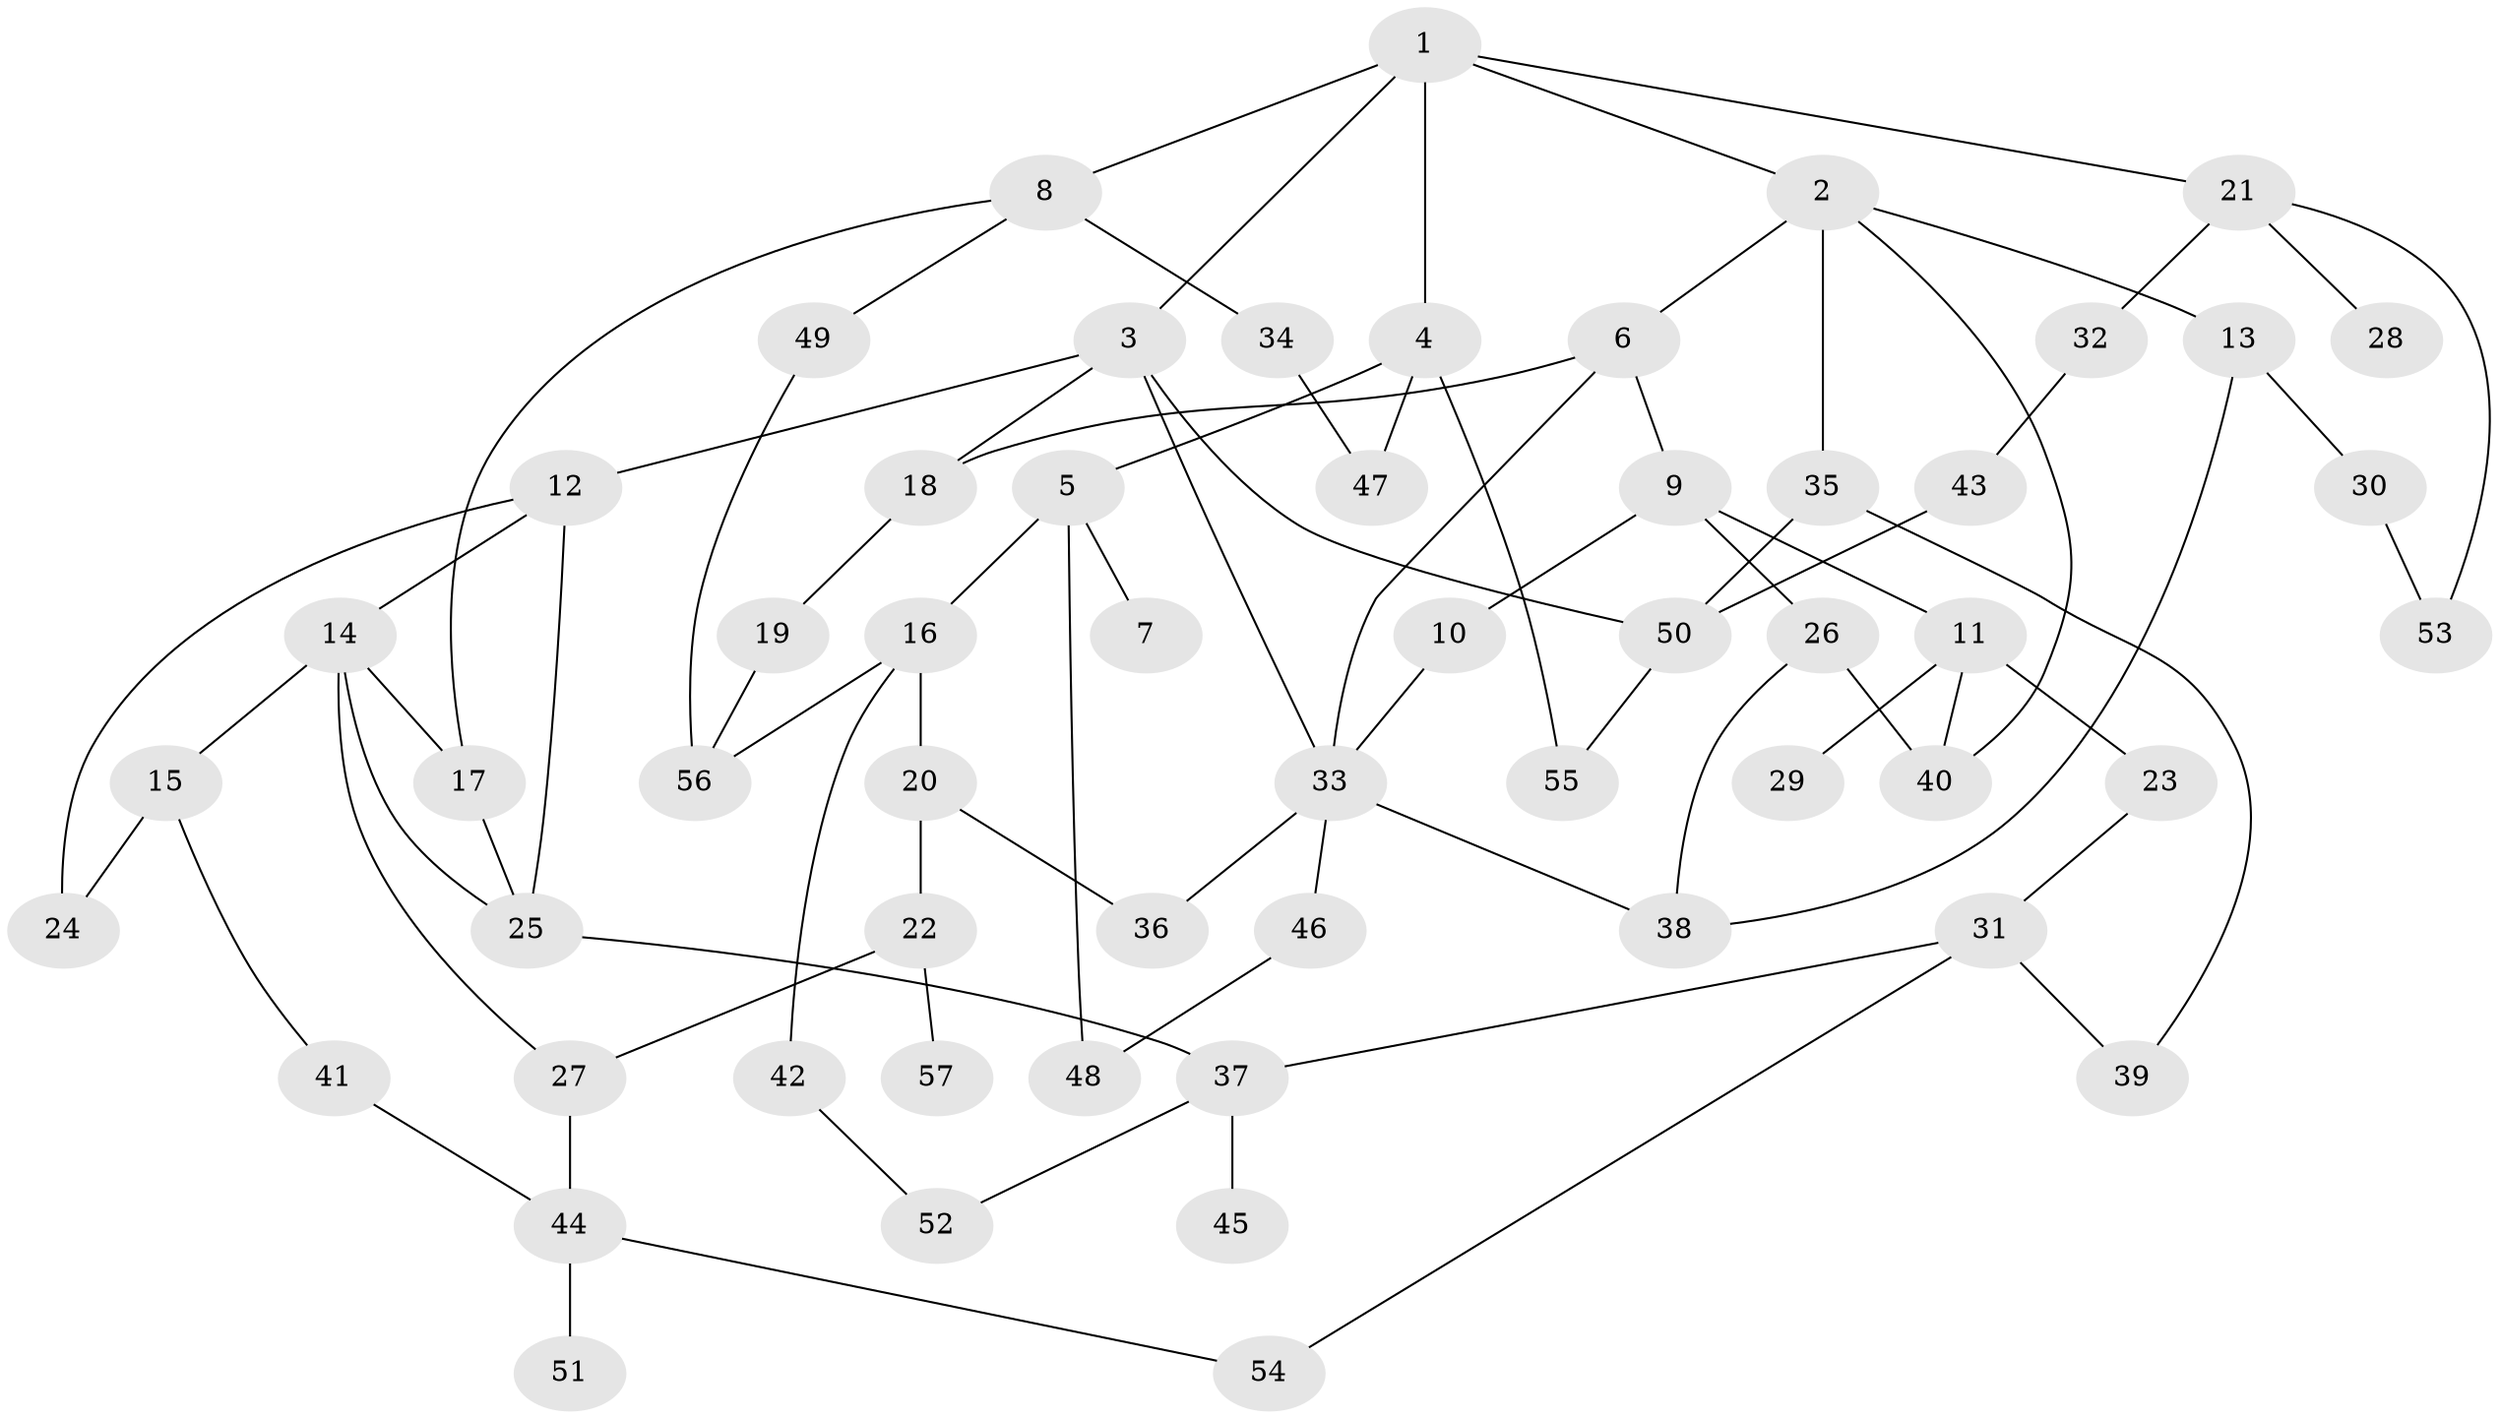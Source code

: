// coarse degree distribution, {2: 0.35714285714285715, 5: 0.07142857142857142, 4: 0.17857142857142858, 1: 0.14285714285714285, 3: 0.14285714285714285, 6: 0.07142857142857142, 8: 0.03571428571428571}
// Generated by graph-tools (version 1.1) at 2025/44/03/04/25 21:44:48]
// undirected, 57 vertices, 82 edges
graph export_dot {
graph [start="1"]
  node [color=gray90,style=filled];
  1;
  2;
  3;
  4;
  5;
  6;
  7;
  8;
  9;
  10;
  11;
  12;
  13;
  14;
  15;
  16;
  17;
  18;
  19;
  20;
  21;
  22;
  23;
  24;
  25;
  26;
  27;
  28;
  29;
  30;
  31;
  32;
  33;
  34;
  35;
  36;
  37;
  38;
  39;
  40;
  41;
  42;
  43;
  44;
  45;
  46;
  47;
  48;
  49;
  50;
  51;
  52;
  53;
  54;
  55;
  56;
  57;
  1 -- 2;
  1 -- 3;
  1 -- 4;
  1 -- 8;
  1 -- 21;
  2 -- 6;
  2 -- 13;
  2 -- 35;
  2 -- 40;
  3 -- 12;
  3 -- 50;
  3 -- 33;
  3 -- 18;
  4 -- 5;
  4 -- 47;
  4 -- 55;
  5 -- 7;
  5 -- 16;
  5 -- 48;
  6 -- 9;
  6 -- 18;
  6 -- 33;
  8 -- 34;
  8 -- 49;
  8 -- 17;
  9 -- 10;
  9 -- 11;
  9 -- 26;
  10 -- 33;
  11 -- 23;
  11 -- 29;
  11 -- 40;
  12 -- 14;
  12 -- 24;
  12 -- 25;
  13 -- 30;
  13 -- 38;
  14 -- 15;
  14 -- 17;
  14 -- 27;
  14 -- 25;
  15 -- 41;
  15 -- 24;
  16 -- 20;
  16 -- 42;
  16 -- 56;
  17 -- 25;
  18 -- 19;
  19 -- 56;
  20 -- 22;
  20 -- 36;
  21 -- 28;
  21 -- 32;
  21 -- 53;
  22 -- 57;
  22 -- 27;
  23 -- 31;
  25 -- 37;
  26 -- 40;
  26 -- 38;
  27 -- 44;
  30 -- 53;
  31 -- 39;
  31 -- 54;
  31 -- 37;
  32 -- 43;
  33 -- 46;
  33 -- 38;
  33 -- 36;
  34 -- 47;
  35 -- 50;
  35 -- 39;
  37 -- 45;
  37 -- 52;
  41 -- 44;
  42 -- 52;
  43 -- 50;
  44 -- 51;
  44 -- 54;
  46 -- 48;
  49 -- 56;
  50 -- 55;
}
